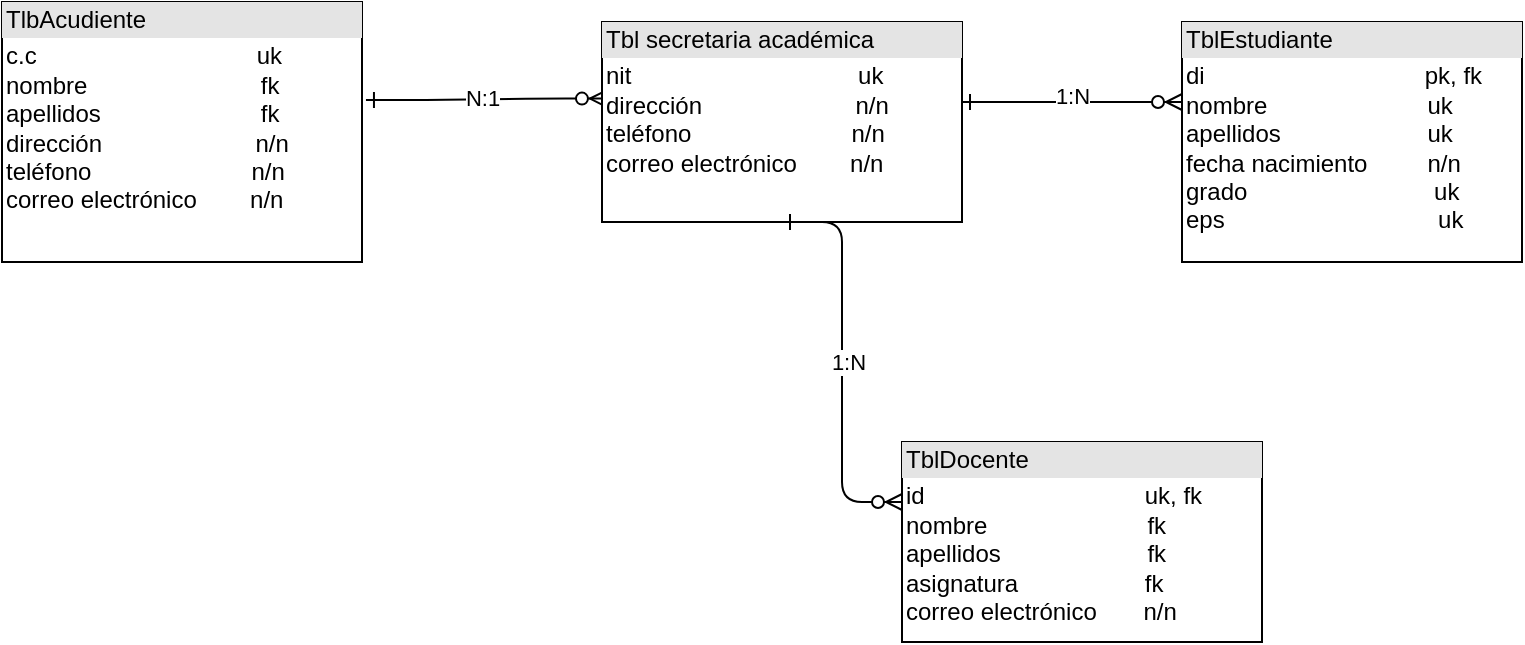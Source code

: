 <mxfile version="21.2.1" type="device" pages="4">
  <diagram id="R2lEEEUBdFMjLlhIrx00" name="Page-1">
    <mxGraphModel dx="780" dy="496" grid="1" gridSize="10" guides="1" tooltips="1" connect="1" arrows="1" fold="1" page="1" pageScale="1" pageWidth="850" pageHeight="1100" math="0" shadow="0" extFonts="Permanent Marker^https://fonts.googleapis.com/css?family=Permanent+Marker">
      <root>
        <mxCell id="0" />
        <mxCell id="1" parent="0" />
        <mxCell id="C-vyLk0tnHw3VtMMgP7b-1" value="" style="edgeStyle=entityRelationEdgeStyle;endArrow=ERzeroToMany;startArrow=ERone;endFill=1;startFill=0;entryX=0.011;entryY=0.383;entryDx=0;entryDy=0;entryPerimeter=0;exitX=1.011;exitY=0.377;exitDx=0;exitDy=0;exitPerimeter=0;" parent="1" source="2pKTSkcNP6yuRPK8El0h-33" target="2pKTSkcNP6yuRPK8El0h-34" edge="1">
          <mxGeometry width="100" height="100" relative="1" as="geometry">
            <mxPoint x="210" y="159" as="sourcePoint" />
            <mxPoint x="310" y="160" as="targetPoint" />
          </mxGeometry>
        </mxCell>
        <mxCell id="2pKTSkcNP6yuRPK8El0h-41" value="N:1" style="edgeLabel;html=1;align=center;verticalAlign=middle;resizable=0;points=[];" parent="C-vyLk0tnHw3VtMMgP7b-1" vertex="1" connectable="0">
          <mxGeometry x="-0.036" y="1" relative="1" as="geometry">
            <mxPoint as="offset" />
          </mxGeometry>
        </mxCell>
        <mxCell id="2pKTSkcNP6yuRPK8El0h-33" value="&lt;div style=&quot;box-sizing:border-box;width:100%;background:#e4e4e4;padding:2px;&quot;&gt;TlbAcudiente&lt;/div&gt;&lt;table style=&quot;width:100%;font-size:1em;&quot; cellpadding=&quot;2&quot; cellspacing=&quot;0&quot;&gt;&lt;tbody&gt;&lt;tr&gt;&lt;td&gt;c.c&amp;nbsp; &amp;nbsp; &amp;nbsp; &amp;nbsp; &amp;nbsp; &amp;nbsp; &amp;nbsp; &amp;nbsp; &amp;nbsp; &amp;nbsp; &amp;nbsp; &amp;nbsp; &amp;nbsp; &amp;nbsp; &amp;nbsp; &amp;nbsp; &amp;nbsp;uk&lt;br&gt;nombre&amp;nbsp; &amp;nbsp; &amp;nbsp; &amp;nbsp; &amp;nbsp; &amp;nbsp; &amp;nbsp; &amp;nbsp; &amp;nbsp; &amp;nbsp; &amp;nbsp; &amp;nbsp; &amp;nbsp; fk&lt;br&gt;apellidos&amp;nbsp; &amp;nbsp; &amp;nbsp; &amp;nbsp; &amp;nbsp; &amp;nbsp; &amp;nbsp; &amp;nbsp; &amp;nbsp; &amp;nbsp; &amp;nbsp; &amp;nbsp; fk&lt;br&gt;dirección&amp;nbsp; &amp;nbsp; &amp;nbsp; &amp;nbsp; &amp;nbsp; &amp;nbsp; &amp;nbsp; &amp;nbsp; &amp;nbsp; &amp;nbsp; &amp;nbsp; &amp;nbsp;n/n&amp;nbsp; &amp;nbsp; &amp;nbsp; &amp;nbsp; &amp;nbsp; teléfono&amp;nbsp; &amp;nbsp; &amp;nbsp; &amp;nbsp; &amp;nbsp; &amp;nbsp; &amp;nbsp; &amp;nbsp; &amp;nbsp; &amp;nbsp; &amp;nbsp; &amp;nbsp; n/n&lt;br&gt;correo electrónico&amp;nbsp; &amp;nbsp; &amp;nbsp; &amp;nbsp; n/n&lt;br&gt;&lt;br&gt;&lt;br&gt;&lt;br&gt;&lt;/td&gt;&lt;td&gt;&lt;br&gt;&lt;/td&gt;&lt;/tr&gt;&lt;tr&gt;&lt;td&gt;&lt;br&gt;&lt;/td&gt;&lt;td&gt;&lt;br&gt;&lt;/td&gt;&lt;/tr&gt;&lt;tr&gt;&lt;td&gt;&lt;/td&gt;&lt;td&gt;&lt;br&gt;&lt;br&gt;&lt;/td&gt;&lt;/tr&gt;&lt;/tbody&gt;&lt;/table&gt;" style="verticalAlign=top;align=left;overflow=fill;html=1;whiteSpace=wrap;" parent="1" vertex="1">
          <mxGeometry x="20" y="110" width="180" height="130" as="geometry" />
        </mxCell>
        <mxCell id="2pKTSkcNP6yuRPK8El0h-34" value="&lt;div style=&quot;box-sizing:border-box;width:100%;background:#e4e4e4;padding:2px;&quot;&gt;Tbl secretaria académica&lt;/div&gt;&lt;table style=&quot;width:100%;font-size:1em;&quot; cellpadding=&quot;2&quot; cellspacing=&quot;0&quot;&gt;&lt;tbody&gt;&lt;tr&gt;&lt;td&gt;nit&amp;nbsp; &amp;nbsp; &amp;nbsp; &amp;nbsp; &amp;nbsp; &amp;nbsp; &amp;nbsp; &amp;nbsp; &amp;nbsp; &amp;nbsp; &amp;nbsp; &amp;nbsp; &amp;nbsp; &amp;nbsp; &amp;nbsp; &amp;nbsp; &amp;nbsp; uk&lt;br&gt;dirección&amp;nbsp; &amp;nbsp; &amp;nbsp; &amp;nbsp; &amp;nbsp; &amp;nbsp; &amp;nbsp; &amp;nbsp; &amp;nbsp; &amp;nbsp; &amp;nbsp; &amp;nbsp;n/n&lt;br&gt;teléfono&amp;nbsp; &amp;nbsp; &amp;nbsp; &amp;nbsp; &amp;nbsp; &amp;nbsp; &amp;nbsp; &amp;nbsp; &amp;nbsp; &amp;nbsp; &amp;nbsp; &amp;nbsp; n/n&lt;br&gt;correo electrónico&amp;nbsp; &amp;nbsp; &amp;nbsp; &amp;nbsp; n/n&lt;br&gt;&lt;br&gt;&lt;br&gt;&lt;/td&gt;&lt;td&gt;&lt;br&gt;&lt;/td&gt;&lt;/tr&gt;&lt;tr&gt;&lt;td&gt;&lt;br&gt;&lt;/td&gt;&lt;td&gt;&lt;br&gt;&lt;/td&gt;&lt;/tr&gt;&lt;tr&gt;&lt;td&gt;&lt;/td&gt;&lt;td&gt;&lt;br&gt;&lt;/td&gt;&lt;/tr&gt;&lt;/tbody&gt;&lt;/table&gt;" style="verticalAlign=top;align=left;overflow=fill;html=1;whiteSpace=wrap;" parent="1" vertex="1">
          <mxGeometry x="320" y="120" width="180" height="100" as="geometry" />
        </mxCell>
        <mxCell id="2pKTSkcNP6yuRPK8El0h-36" value="&lt;div style=&quot;box-sizing:border-box;width:100%;background:#e4e4e4;padding:2px;&quot;&gt;TblDocente&lt;/div&gt;&lt;table style=&quot;width:100%;font-size:1em;&quot; cellpadding=&quot;2&quot; cellspacing=&quot;0&quot;&gt;&lt;tbody&gt;&lt;tr&gt;&lt;td&gt;id&amp;nbsp; &amp;nbsp; &amp;nbsp; &amp;nbsp; &amp;nbsp; &amp;nbsp; &amp;nbsp; &amp;nbsp; &amp;nbsp; &amp;nbsp; &amp;nbsp; &amp;nbsp; &amp;nbsp; &amp;nbsp; &amp;nbsp; &amp;nbsp; &amp;nbsp;uk, fk&lt;br&gt;nombre&amp;nbsp; &amp;nbsp; &amp;nbsp; &amp;nbsp; &amp;nbsp; &amp;nbsp; &amp;nbsp; &amp;nbsp; &amp;nbsp; &amp;nbsp; &amp;nbsp; &amp;nbsp; fk&lt;br&gt;apellidos&amp;nbsp; &amp;nbsp; &amp;nbsp; &amp;nbsp; &amp;nbsp; &amp;nbsp; &amp;nbsp; &amp;nbsp; &amp;nbsp; &amp;nbsp; &amp;nbsp; fk&lt;br&gt;asignatura&amp;nbsp; &amp;nbsp; &amp;nbsp; &amp;nbsp; &amp;nbsp; &amp;nbsp; &amp;nbsp; &amp;nbsp; &amp;nbsp; &amp;nbsp;fk&lt;br&gt;correo electrónico&amp;nbsp; &amp;nbsp; &amp;nbsp; &amp;nbsp;n/n&lt;br&gt;&lt;br&gt;&lt;br&gt;&lt;/td&gt;&lt;td&gt;&lt;br&gt;&lt;/td&gt;&lt;/tr&gt;&lt;tr&gt;&lt;td&gt;&lt;br&gt;&lt;/td&gt;&lt;td&gt;&lt;br&gt;&lt;/td&gt;&lt;/tr&gt;&lt;tr&gt;&lt;td&gt;&lt;/td&gt;&lt;td&gt;&lt;br&gt;&lt;/td&gt;&lt;/tr&gt;&lt;/tbody&gt;&lt;/table&gt;" style="verticalAlign=top;align=left;overflow=fill;html=1;whiteSpace=wrap;" parent="1" vertex="1">
          <mxGeometry x="470" y="330" width="180" height="100" as="geometry" />
        </mxCell>
        <mxCell id="2pKTSkcNP6yuRPK8El0h-42" value="" style="edgeStyle=entityRelationEdgeStyle;endArrow=ERzeroToMany;startArrow=ERone;endFill=1;startFill=0;" parent="1" edge="1">
          <mxGeometry width="100" height="100" relative="1" as="geometry">
            <mxPoint x="500" y="160" as="sourcePoint" />
            <mxPoint x="610" y="160" as="targetPoint" />
          </mxGeometry>
        </mxCell>
        <mxCell id="2pKTSkcNP6yuRPK8El0h-46" value="1:N" style="edgeLabel;html=1;align=center;verticalAlign=middle;resizable=0;points=[];" parent="2pKTSkcNP6yuRPK8El0h-42" vertex="1" connectable="0">
          <mxGeometry x="-0.006" y="3" relative="1" as="geometry">
            <mxPoint as="offset" />
          </mxGeometry>
        </mxCell>
        <mxCell id="7lmzkbzbQUfXQ50_nsOv-6" value="" style="edgeStyle=entityRelationEdgeStyle;endArrow=ERzeroToMany;startArrow=ERone;endFill=1;startFill=0;exitX=0.5;exitY=1;exitDx=0;exitDy=0;" parent="1" source="2pKTSkcNP6yuRPK8El0h-34" edge="1">
          <mxGeometry width="100" height="100" relative="1" as="geometry">
            <mxPoint x="420" y="290" as="sourcePoint" />
            <mxPoint x="470" y="360" as="targetPoint" />
          </mxGeometry>
        </mxCell>
        <mxCell id="7lmzkbzbQUfXQ50_nsOv-7" value="1:N" style="edgeLabel;html=1;align=center;verticalAlign=middle;resizable=0;points=[];" parent="7lmzkbzbQUfXQ50_nsOv-6" vertex="1" connectable="0">
          <mxGeometry x="-0.006" y="3" relative="1" as="geometry">
            <mxPoint as="offset" />
          </mxGeometry>
        </mxCell>
        <mxCell id="7lmzkbzbQUfXQ50_nsOv-8" value="&lt;div style=&quot;box-sizing:border-box;width:100%;background:#e4e4e4;padding:2px;&quot;&gt;TblEstudiante&lt;/div&gt;&lt;table style=&quot;width:100%;font-size:1em;&quot; cellpadding=&quot;2&quot; cellspacing=&quot;0&quot;&gt;&lt;tbody&gt;&lt;tr&gt;&lt;td&gt;di&amp;nbsp; &amp;nbsp; &amp;nbsp; &amp;nbsp; &amp;nbsp; &amp;nbsp; &amp;nbsp; &amp;nbsp; &amp;nbsp; &amp;nbsp; &amp;nbsp; &amp;nbsp; &amp;nbsp; &amp;nbsp; &amp;nbsp; &amp;nbsp; &amp;nbsp;pk, fk&lt;br&gt;nombre&amp;nbsp; &amp;nbsp; &amp;nbsp; &amp;nbsp; &amp;nbsp; &amp;nbsp; &amp;nbsp; &amp;nbsp; &amp;nbsp; &amp;nbsp; &amp;nbsp; &amp;nbsp; uk&lt;br&gt;apellidos&amp;nbsp; &amp;nbsp; &amp;nbsp; &amp;nbsp; &amp;nbsp; &amp;nbsp; &amp;nbsp; &amp;nbsp; &amp;nbsp; &amp;nbsp; &amp;nbsp; uk&lt;br&gt;fecha nacimiento&amp;nbsp; &amp;nbsp; &amp;nbsp; &amp;nbsp; &amp;nbsp;n/n&lt;br&gt;grado&amp;nbsp; &amp;nbsp; &amp;nbsp; &amp;nbsp; &amp;nbsp; &amp;nbsp; &amp;nbsp; &amp;nbsp; &amp;nbsp; &amp;nbsp; &amp;nbsp; &amp;nbsp; &amp;nbsp; &amp;nbsp; uk&lt;br&gt;eps&amp;nbsp; &amp;nbsp; &amp;nbsp; &amp;nbsp; &amp;nbsp; &amp;nbsp; &amp;nbsp; &amp;nbsp; &amp;nbsp; &amp;nbsp; &amp;nbsp; &amp;nbsp; &amp;nbsp; &amp;nbsp; &amp;nbsp; &amp;nbsp; uk&lt;br&gt;&lt;br&gt;&lt;/td&gt;&lt;td&gt;&lt;br&gt;&lt;/td&gt;&lt;/tr&gt;&lt;tr&gt;&lt;td&gt;&lt;br&gt;&lt;/td&gt;&lt;td&gt;&lt;br&gt;&lt;/td&gt;&lt;/tr&gt;&lt;tr&gt;&lt;td&gt;&lt;/td&gt;&lt;td&gt;&lt;br&gt;&lt;/td&gt;&lt;/tr&gt;&lt;/tbody&gt;&lt;/table&gt;" style="verticalAlign=top;align=left;overflow=fill;html=1;whiteSpace=wrap;" parent="1" vertex="1">
          <mxGeometry x="610" y="120" width="170" height="120" as="geometry" />
        </mxCell>
      </root>
    </mxGraphModel>
  </diagram>
  <diagram id="4NOjPmBOG4UPvg6rw3Ei" name="Página-2">
    <mxGraphModel dx="780" dy="496" grid="1" gridSize="10" guides="1" tooltips="1" connect="1" arrows="1" fold="1" page="1" pageScale="1" pageWidth="827" pageHeight="1169" math="0" shadow="0">
      <root>
        <mxCell id="0" />
        <mxCell id="1" parent="0" />
        <mxCell id="dAI30WU3Wbv7SUQRTG4h-1" value="Acudiente" style="whiteSpace=wrap;html=1;align=center;" parent="1" vertex="1">
          <mxGeometry x="80" y="200" width="70" height="40" as="geometry" />
        </mxCell>
        <mxCell id="dAI30WU3Wbv7SUQRTG4h-2" value="Secretaria Académica" style="whiteSpace=wrap;html=1;align=center;" parent="1" vertex="1">
          <mxGeometry x="365" y="200" width="70" height="40" as="geometry" />
        </mxCell>
        <mxCell id="dAI30WU3Wbv7SUQRTG4h-3" value="Estudiante" style="whiteSpace=wrap;html=1;align=center;" parent="1" vertex="1">
          <mxGeometry x="660" y="200" width="70" height="40" as="geometry" />
        </mxCell>
        <mxCell id="dAI30WU3Wbv7SUQRTG4h-4" value="Contacta" style="shape=rhombus;perimeter=rhombusPerimeter;whiteSpace=wrap;html=1;align=center;fillColor=#b1ddf0;strokeColor=#10739e;" parent="1" vertex="1">
          <mxGeometry x="210" y="200" width="90" height="40" as="geometry" />
        </mxCell>
        <mxCell id="dAI30WU3Wbv7SUQRTG4h-5" value="Registra" style="shape=rhombus;perimeter=rhombusPerimeter;whiteSpace=wrap;html=1;align=center;fillColor=#b1ddf0;strokeColor=#10739e;" parent="1" vertex="1">
          <mxGeometry x="510" y="200" width="90" height="40" as="geometry" />
        </mxCell>
        <mxCell id="dAI30WU3Wbv7SUQRTG4h-7" value="" style="endArrow=none;html=1;rounded=0;exitX=1;exitY=0.5;exitDx=0;exitDy=0;entryX=0;entryY=0.5;entryDx=0;entryDy=0;" parent="1" source="dAI30WU3Wbv7SUQRTG4h-4" target="dAI30WU3Wbv7SUQRTG4h-2" edge="1">
          <mxGeometry width="50" height="50" relative="1" as="geometry">
            <mxPoint x="380" y="280" as="sourcePoint" />
            <mxPoint x="430" y="230" as="targetPoint" />
          </mxGeometry>
        </mxCell>
        <mxCell id="dAI30WU3Wbv7SUQRTG4h-8" value="" style="endArrow=none;html=1;rounded=0;exitX=1;exitY=0.5;exitDx=0;exitDy=0;entryX=0;entryY=0.5;entryDx=0;entryDy=0;" parent="1" source="dAI30WU3Wbv7SUQRTG4h-1" target="dAI30WU3Wbv7SUQRTG4h-4" edge="1">
          <mxGeometry width="50" height="50" relative="1" as="geometry">
            <mxPoint x="150" y="245" as="sourcePoint" />
            <mxPoint x="200" y="195" as="targetPoint" />
          </mxGeometry>
        </mxCell>
        <mxCell id="dAI30WU3Wbv7SUQRTG4h-9" value="&lt;b&gt;C.C&lt;/b&gt;" style="ellipse;whiteSpace=wrap;html=1;align=center;fillColor=#fa6800;fontColor=#000000;strokeColor=#C73500;" parent="1" vertex="1">
          <mxGeometry x="10" y="120" width="60" height="40" as="geometry" />
        </mxCell>
        <mxCell id="dAI30WU3Wbv7SUQRTG4h-10" value="Nombre" style="ellipse;whiteSpace=wrap;html=1;align=center;" parent="1" vertex="1">
          <mxGeometry x="90" y="120" width="60" height="40" as="geometry" />
        </mxCell>
        <mxCell id="dAI30WU3Wbv7SUQRTG4h-11" value="Apellidos" style="ellipse;whiteSpace=wrap;html=1;align=center;" parent="1" vertex="1">
          <mxGeometry x="160" y="120" width="60" height="40" as="geometry" />
        </mxCell>
        <mxCell id="dAI30WU3Wbv7SUQRTG4h-12" value="Teléfono" style="ellipse;whiteSpace=wrap;html=1;align=center;" parent="1" vertex="1">
          <mxGeometry x="10" y="280" width="60" height="40" as="geometry" />
        </mxCell>
        <mxCell id="dAI30WU3Wbv7SUQRTG4h-13" value="Dirección" style="ellipse;whiteSpace=wrap;html=1;align=center;" parent="1" vertex="1">
          <mxGeometry x="85" y="280" width="60" height="40" as="geometry" />
        </mxCell>
        <mxCell id="dAI30WU3Wbv7SUQRTG4h-14" value="Correo Electrónico" style="ellipse;whiteSpace=wrap;html=1;align=center;" parent="1" vertex="1">
          <mxGeometry x="160" y="280" width="70" height="40" as="geometry" />
        </mxCell>
        <mxCell id="dAI30WU3Wbv7SUQRTG4h-15" value="" style="endArrow=none;html=1;rounded=0;" parent="1" edge="1">
          <mxGeometry width="50" height="50" relative="1" as="geometry">
            <mxPoint x="120" y="200" as="sourcePoint" />
            <mxPoint x="120" y="160" as="targetPoint" />
          </mxGeometry>
        </mxCell>
        <mxCell id="dAI30WU3Wbv7SUQRTG4h-16" value="" style="endArrow=none;html=1;rounded=0;entryX=0.5;entryY=1;entryDx=0;entryDy=0;" parent="1" target="dAI30WU3Wbv7SUQRTG4h-11" edge="1">
          <mxGeometry width="50" height="50" relative="1" as="geometry">
            <mxPoint x="120" y="200" as="sourcePoint" />
            <mxPoint x="170" y="150" as="targetPoint" />
          </mxGeometry>
        </mxCell>
        <mxCell id="dAI30WU3Wbv7SUQRTG4h-17" value="" style="endArrow=none;html=1;rounded=0;exitX=0.5;exitY=1;exitDx=0;exitDy=0;" parent="1" source="dAI30WU3Wbv7SUQRTG4h-9" edge="1">
          <mxGeometry width="50" height="50" relative="1" as="geometry">
            <mxPoint x="70" y="250" as="sourcePoint" />
            <mxPoint x="120" y="200" as="targetPoint" />
          </mxGeometry>
        </mxCell>
        <mxCell id="dAI30WU3Wbv7SUQRTG4h-18" value="" style="endArrow=none;html=1;rounded=0;" parent="1" edge="1">
          <mxGeometry width="50" height="50" relative="1" as="geometry">
            <mxPoint x="120" y="280" as="sourcePoint" />
            <mxPoint x="120" y="240" as="targetPoint" />
          </mxGeometry>
        </mxCell>
        <mxCell id="dAI30WU3Wbv7SUQRTG4h-20" value="" style="endArrow=none;html=1;rounded=0;exitX=0.733;exitY=0.058;exitDx=0;exitDy=0;exitPerimeter=0;" parent="1" source="dAI30WU3Wbv7SUQRTG4h-12" edge="1">
          <mxGeometry width="50" height="50" relative="1" as="geometry">
            <mxPoint x="70" y="290" as="sourcePoint" />
            <mxPoint x="120" y="240" as="targetPoint" />
          </mxGeometry>
        </mxCell>
        <mxCell id="dAI30WU3Wbv7SUQRTG4h-21" value="" style="endArrow=none;html=1;rounded=0;exitX=0.5;exitY=0;exitDx=0;exitDy=0;" parent="1" source="dAI30WU3Wbv7SUQRTG4h-14" edge="1">
          <mxGeometry width="50" height="50" relative="1" as="geometry">
            <mxPoint x="70" y="290" as="sourcePoint" />
            <mxPoint x="120" y="240" as="targetPoint" />
          </mxGeometry>
        </mxCell>
        <mxCell id="dAI30WU3Wbv7SUQRTG4h-22" value="" style="endArrow=none;html=1;rounded=0;exitX=1;exitY=0.5;exitDx=0;exitDy=0;entryX=0;entryY=0.5;entryDx=0;entryDy=0;" parent="1" source="dAI30WU3Wbv7SUQRTG4h-2" target="dAI30WU3Wbv7SUQRTG4h-5" edge="1">
          <mxGeometry width="50" height="50" relative="1" as="geometry">
            <mxPoint x="450" y="260" as="sourcePoint" />
            <mxPoint x="500" y="210" as="targetPoint" />
          </mxGeometry>
        </mxCell>
        <mxCell id="dAI30WU3Wbv7SUQRTG4h-23" value="" style="endArrow=none;html=1;rounded=0;exitX=1;exitY=0.5;exitDx=0;exitDy=0;entryX=0;entryY=0.5;entryDx=0;entryDy=0;" parent="1" source="dAI30WU3Wbv7SUQRTG4h-5" target="dAI30WU3Wbv7SUQRTG4h-3" edge="1">
          <mxGeometry width="50" height="50" relative="1" as="geometry">
            <mxPoint x="630" y="270" as="sourcePoint" />
            <mxPoint x="680" y="220" as="targetPoint" />
          </mxGeometry>
        </mxCell>
        <mxCell id="dAI30WU3Wbv7SUQRTG4h-24" value="&lt;b&gt;NIT&lt;/b&gt;" style="ellipse;whiteSpace=wrap;html=1;align=center;fillColor=#fa6800;fontColor=#000000;strokeColor=#C73500;" parent="1" vertex="1">
          <mxGeometry x="310" y="120" width="60" height="40" as="geometry" />
        </mxCell>
        <mxCell id="dAI30WU3Wbv7SUQRTG4h-25" value="Dirección" style="ellipse;whiteSpace=wrap;html=1;align=center;" parent="1" vertex="1">
          <mxGeometry x="375" y="120" width="60" height="40" as="geometry" />
        </mxCell>
        <mxCell id="dAI30WU3Wbv7SUQRTG4h-26" value="Teléfono" style="ellipse;whiteSpace=wrap;html=1;align=center;" parent="1" vertex="1">
          <mxGeometry x="440" y="120" width="60" height="40" as="geometry" />
        </mxCell>
        <mxCell id="dAI30WU3Wbv7SUQRTG4h-27" value="&lt;b&gt;D.I&lt;/b&gt;" style="ellipse;whiteSpace=wrap;html=1;align=center;fillColor=#fa6800;fontColor=#000000;strokeColor=#C73500;" parent="1" vertex="1">
          <mxGeometry x="590" y="120" width="60" height="40" as="geometry" />
        </mxCell>
        <mxCell id="dAI30WU3Wbv7SUQRTG4h-28" value="Nombre" style="ellipse;whiteSpace=wrap;html=1;align=center;" parent="1" vertex="1">
          <mxGeometry x="660" y="120" width="60" height="40" as="geometry" />
        </mxCell>
        <mxCell id="dAI30WU3Wbv7SUQRTG4h-29" value="Grado" style="ellipse;whiteSpace=wrap;html=1;align=center;" parent="1" vertex="1">
          <mxGeometry x="665" y="280" width="60" height="40" as="geometry" />
        </mxCell>
        <mxCell id="dAI30WU3Wbv7SUQRTG4h-30" value="" style="endArrow=none;html=1;rounded=0;exitX=0.5;exitY=0;exitDx=0;exitDy=0;" parent="1" source="dAI30WU3Wbv7SUQRTG4h-2" edge="1">
          <mxGeometry width="50" height="50" relative="1" as="geometry">
            <mxPoint x="400" y="190" as="sourcePoint" />
            <mxPoint x="400" y="160" as="targetPoint" />
          </mxGeometry>
        </mxCell>
        <mxCell id="dAI30WU3Wbv7SUQRTG4h-31" value="" style="endArrow=none;html=1;rounded=0;exitX=0.5;exitY=0;exitDx=0;exitDy=0;" parent="1" source="dAI30WU3Wbv7SUQRTG4h-2" edge="1">
          <mxGeometry width="50" height="50" relative="1" as="geometry">
            <mxPoint x="420" y="200" as="sourcePoint" />
            <mxPoint x="460" y="160" as="targetPoint" />
          </mxGeometry>
        </mxCell>
        <mxCell id="dAI30WU3Wbv7SUQRTG4h-32" value="" style="endArrow=none;html=1;rounded=0;entryX=0.5;entryY=0;entryDx=0;entryDy=0;" parent="1" target="dAI30WU3Wbv7SUQRTG4h-2" edge="1">
          <mxGeometry width="50" height="50" relative="1" as="geometry">
            <mxPoint x="340" y="160" as="sourcePoint" />
            <mxPoint x="420" y="200" as="targetPoint" />
          </mxGeometry>
        </mxCell>
        <mxCell id="dAI30WU3Wbv7SUQRTG4h-33" value="Docente" style="whiteSpace=wrap;html=1;align=center;" parent="1" vertex="1">
          <mxGeometry x="370" y="400" width="70" height="40" as="geometry" />
        </mxCell>
        <mxCell id="dAI30WU3Wbv7SUQRTG4h-34" value="Gestiona Documentos" style="shape=rhombus;perimeter=rhombusPerimeter;whiteSpace=wrap;html=1;align=center;fillColor=#b1ddf0;strokeColor=#10739e;" parent="1" vertex="1">
          <mxGeometry x="340" y="300" width="120" height="50" as="geometry" />
        </mxCell>
        <mxCell id="dAI30WU3Wbv7SUQRTG4h-36" value="Apellido" style="ellipse;whiteSpace=wrap;html=1;align=center;" parent="1" vertex="1">
          <mxGeometry x="730" y="120" width="60" height="40" as="geometry" />
        </mxCell>
        <mxCell id="dAI30WU3Wbv7SUQRTG4h-37" value="Eps" style="ellipse;whiteSpace=wrap;html=1;align=center;" parent="1" vertex="1">
          <mxGeometry x="600" y="280" width="60" height="40" as="geometry" />
        </mxCell>
        <mxCell id="dAI30WU3Wbv7SUQRTG4h-38" value="Fecha Nacimiento" style="ellipse;whiteSpace=wrap;html=1;align=center;" parent="1" vertex="1">
          <mxGeometry x="730" y="280" width="70" height="40" as="geometry" />
        </mxCell>
        <mxCell id="dAI30WU3Wbv7SUQRTG4h-39" value="" style="endArrow=none;html=1;rounded=0;entryX=0.5;entryY=1;entryDx=0;entryDy=0;" parent="1" target="dAI30WU3Wbv7SUQRTG4h-36" edge="1">
          <mxGeometry width="50" height="50" relative="1" as="geometry">
            <mxPoint x="690" y="200" as="sourcePoint" />
            <mxPoint x="740" y="150" as="targetPoint" />
          </mxGeometry>
        </mxCell>
        <mxCell id="dAI30WU3Wbv7SUQRTG4h-40" value="" style="endArrow=none;html=1;rounded=0;" parent="1" edge="1">
          <mxGeometry width="50" height="50" relative="1" as="geometry">
            <mxPoint x="690" y="200" as="sourcePoint" />
            <mxPoint x="690" y="160" as="targetPoint" />
          </mxGeometry>
        </mxCell>
        <mxCell id="dAI30WU3Wbv7SUQRTG4h-41" value="" style="endArrow=none;html=1;rounded=0;exitX=0.5;exitY=1;exitDx=0;exitDy=0;" parent="1" source="dAI30WU3Wbv7SUQRTG4h-27" edge="1">
          <mxGeometry width="50" height="50" relative="1" as="geometry">
            <mxPoint x="630" y="245" as="sourcePoint" />
            <mxPoint x="690" y="200" as="targetPoint" />
          </mxGeometry>
        </mxCell>
        <mxCell id="dAI30WU3Wbv7SUQRTG4h-44" value="" style="endArrow=none;html=1;rounded=0;" parent="1" edge="1">
          <mxGeometry width="50" height="50" relative="1" as="geometry">
            <mxPoint x="690" y="280" as="sourcePoint" />
            <mxPoint x="690" y="240" as="targetPoint" />
          </mxGeometry>
        </mxCell>
        <mxCell id="dAI30WU3Wbv7SUQRTG4h-47" value="" style="endArrow=none;html=1;rounded=0;exitX=0.5;exitY=0;exitDx=0;exitDy=0;" parent="1" source="dAI30WU3Wbv7SUQRTG4h-37" edge="1">
          <mxGeometry width="50" height="50" relative="1" as="geometry">
            <mxPoint x="640" y="290" as="sourcePoint" />
            <mxPoint x="690" y="240" as="targetPoint" />
          </mxGeometry>
        </mxCell>
        <mxCell id="dAI30WU3Wbv7SUQRTG4h-48" value="" style="endArrow=none;html=1;rounded=0;exitX=0.5;exitY=0;exitDx=0;exitDy=0;" parent="1" source="dAI30WU3Wbv7SUQRTG4h-38" edge="1">
          <mxGeometry width="50" height="50" relative="1" as="geometry">
            <mxPoint x="670" y="300" as="sourcePoint" />
            <mxPoint x="690" y="240" as="targetPoint" />
          </mxGeometry>
        </mxCell>
        <mxCell id="dAI30WU3Wbv7SUQRTG4h-49" value="" style="endArrow=none;html=1;rounded=0;exitX=0.5;exitY=0;exitDx=0;exitDy=0;entryX=0.5;entryY=1;entryDx=0;entryDy=0;" parent="1" source="dAI30WU3Wbv7SUQRTG4h-34" target="dAI30WU3Wbv7SUQRTG4h-2" edge="1">
          <mxGeometry width="50" height="50" relative="1" as="geometry">
            <mxPoint x="380" y="280" as="sourcePoint" />
            <mxPoint x="430" y="230" as="targetPoint" />
          </mxGeometry>
        </mxCell>
        <mxCell id="dAI30WU3Wbv7SUQRTG4h-50" value="" style="endArrow=none;html=1;rounded=0;exitX=0.4;exitY=-0.058;exitDx=0;exitDy=0;exitPerimeter=0;entryX=0.5;entryY=1;entryDx=0;entryDy=0;" parent="1" source="dAI30WU3Wbv7SUQRTG4h-33" edge="1" target="dAI30WU3Wbv7SUQRTG4h-34">
          <mxGeometry width="50" height="50" relative="1" as="geometry">
            <mxPoint x="350" y="390" as="sourcePoint" />
            <mxPoint x="400" y="360" as="targetPoint" />
          </mxGeometry>
        </mxCell>
        <mxCell id="dAI30WU3Wbv7SUQRTG4h-51" value="Teléfono" style="ellipse;whiteSpace=wrap;html=1;align=center;" parent="1" vertex="1">
          <mxGeometry x="305" y="250" width="60" height="40" as="geometry" />
        </mxCell>
        <mxCell id="dAI30WU3Wbv7SUQRTG4h-52" value="Nombre" style="ellipse;whiteSpace=wrap;html=1;align=center;" parent="1" vertex="1">
          <mxGeometry x="290" y="480" width="60" height="40" as="geometry" />
        </mxCell>
        <mxCell id="dAI30WU3Wbv7SUQRTG4h-53" value="Apellidos" style="ellipse;whiteSpace=wrap;html=1;align=center;" parent="1" vertex="1">
          <mxGeometry x="365" y="480" width="60" height="40" as="geometry" />
        </mxCell>
        <mxCell id="dAI30WU3Wbv7SUQRTG4h-54" value="Asignatura" style="ellipse;whiteSpace=wrap;html=1;align=center;" parent="1" vertex="1">
          <mxGeometry x="435" y="480" width="60" height="40" as="geometry" />
        </mxCell>
        <mxCell id="dAI30WU3Wbv7SUQRTG4h-55" value="Correo Electrónico" style="ellipse;whiteSpace=wrap;html=1;align=center;" parent="1" vertex="1">
          <mxGeometry x="470" y="400" width="70" height="40" as="geometry" />
        </mxCell>
        <mxCell id="dAI30WU3Wbv7SUQRTG4h-56" value="ID" style="ellipse;whiteSpace=wrap;html=1;align=center;fillColor=#fa6800;fontColor=#000000;strokeColor=#C73500;" parent="1" vertex="1">
          <mxGeometry x="280" y="400" width="60" height="40" as="geometry" />
        </mxCell>
        <mxCell id="dAI30WU3Wbv7SUQRTG4h-57" value="" style="endArrow=none;html=1;rounded=0;" parent="1" edge="1">
          <mxGeometry width="50" height="50" relative="1" as="geometry">
            <mxPoint x="400" y="480" as="sourcePoint" />
            <mxPoint x="400" y="440" as="targetPoint" />
          </mxGeometry>
        </mxCell>
        <mxCell id="dAI30WU3Wbv7SUQRTG4h-58" value="" style="endArrow=none;html=1;rounded=0;exitX=0.5;exitY=0;exitDx=0;exitDy=0;" parent="1" source="dAI30WU3Wbv7SUQRTG4h-52" edge="1">
          <mxGeometry width="50" height="50" relative="1" as="geometry">
            <mxPoint x="350" y="490" as="sourcePoint" />
            <mxPoint x="400" y="440" as="targetPoint" />
          </mxGeometry>
        </mxCell>
        <mxCell id="dAI30WU3Wbv7SUQRTG4h-59" value="" style="endArrow=none;html=1;rounded=0;exitX=0.5;exitY=0;exitDx=0;exitDy=0;" parent="1" source="dAI30WU3Wbv7SUQRTG4h-54" edge="1">
          <mxGeometry width="50" height="50" relative="1" as="geometry">
            <mxPoint x="370" y="490" as="sourcePoint" />
            <mxPoint x="400" y="440" as="targetPoint" />
          </mxGeometry>
        </mxCell>
        <mxCell id="dAI30WU3Wbv7SUQRTG4h-61" value="" style="endArrow=none;html=1;rounded=0;entryX=0;entryY=0.5;entryDx=0;entryDy=0;exitX=1;exitY=0.5;exitDx=0;exitDy=0;" parent="1" source="dAI30WU3Wbv7SUQRTG4h-56" target="dAI30WU3Wbv7SUQRTG4h-33" edge="1">
          <mxGeometry width="50" height="50" relative="1" as="geometry">
            <mxPoint x="340" y="415" as="sourcePoint" />
            <mxPoint x="380" y="445" as="targetPoint" />
          </mxGeometry>
        </mxCell>
        <mxCell id="dAI30WU3Wbv7SUQRTG4h-62" value="" style="endArrow=none;html=1;rounded=0;exitX=1;exitY=0.5;exitDx=0;exitDy=0;" parent="1" source="dAI30WU3Wbv7SUQRTG4h-33" edge="1">
          <mxGeometry width="50" height="50" relative="1" as="geometry">
            <mxPoint x="420" y="470" as="sourcePoint" />
            <mxPoint x="470" y="420" as="targetPoint" />
          </mxGeometry>
        </mxCell>
        <mxCell id="ElcW7m1PwCLI6gZYqQD6-1" value="" style="endArrow=none;html=1;rounded=0;exitX=1;exitY=0;exitDx=0;exitDy=0;entryX=0;entryY=1;entryDx=0;entryDy=0;" parent="1" source="dAI30WU3Wbv7SUQRTG4h-51" target="dAI30WU3Wbv7SUQRTG4h-2" edge="1">
          <mxGeometry width="50" height="50" relative="1" as="geometry">
            <mxPoint x="330" y="290" as="sourcePoint" />
            <mxPoint x="370" y="250" as="targetPoint" />
          </mxGeometry>
        </mxCell>
      </root>
    </mxGraphModel>
  </diagram>
  <diagram id="Hw03MSXJxud7SEZgga72" name="Página-3">
    <mxGraphModel dx="780" dy="496" grid="1" gridSize="10" guides="1" tooltips="1" connect="1" arrows="1" fold="1" page="1" pageScale="1" pageWidth="827" pageHeight="1169" math="0" shadow="0">
      <root>
        <mxCell id="0" />
        <mxCell id="1" parent="0" />
        <mxCell id="vUTe_-UFWOCUjAEglEF5-1" value="Table" style="shape=table;startSize=30;container=1;collapsible=1;childLayout=tableLayout;fixedRows=1;rowLines=0;fontStyle=1;align=center;resizeLast=1;html=1;" parent="1" vertex="1">
          <mxGeometry x="310" y="180" width="180" height="150" as="geometry" />
        </mxCell>
        <mxCell id="vUTe_-UFWOCUjAEglEF5-2" value="" style="shape=tableRow;horizontal=0;startSize=0;swimlaneHead=0;swimlaneBody=0;fillColor=none;collapsible=0;dropTarget=0;points=[[0,0.5],[1,0.5]];portConstraint=eastwest;top=0;left=0;right=0;bottom=1;" parent="vUTe_-UFWOCUjAEglEF5-1" vertex="1">
          <mxGeometry y="30" width="180" height="30" as="geometry" />
        </mxCell>
        <mxCell id="vUTe_-UFWOCUjAEglEF5-3" value="PK" style="shape=partialRectangle;connectable=0;fillColor=none;top=0;left=0;bottom=0;right=0;fontStyle=1;overflow=hidden;whiteSpace=wrap;html=1;" parent="vUTe_-UFWOCUjAEglEF5-2" vertex="1">
          <mxGeometry width="30" height="30" as="geometry">
            <mxRectangle width="30" height="30" as="alternateBounds" />
          </mxGeometry>
        </mxCell>
        <mxCell id="vUTe_-UFWOCUjAEglEF5-4" value="UniqueID" style="shape=partialRectangle;connectable=0;fillColor=none;top=0;left=0;bottom=0;right=0;align=left;spacingLeft=6;fontStyle=5;overflow=hidden;whiteSpace=wrap;html=1;" parent="vUTe_-UFWOCUjAEglEF5-2" vertex="1">
          <mxGeometry x="30" width="150" height="30" as="geometry">
            <mxRectangle width="150" height="30" as="alternateBounds" />
          </mxGeometry>
        </mxCell>
        <mxCell id="vUTe_-UFWOCUjAEglEF5-5" value="" style="shape=tableRow;horizontal=0;startSize=0;swimlaneHead=0;swimlaneBody=0;fillColor=none;collapsible=0;dropTarget=0;points=[[0,0.5],[1,0.5]];portConstraint=eastwest;top=0;left=0;right=0;bottom=0;" parent="vUTe_-UFWOCUjAEglEF5-1" vertex="1">
          <mxGeometry y="60" width="180" height="30" as="geometry" />
        </mxCell>
        <mxCell id="vUTe_-UFWOCUjAEglEF5-6" value="" style="shape=partialRectangle;connectable=0;fillColor=none;top=0;left=0;bottom=0;right=0;editable=1;overflow=hidden;whiteSpace=wrap;html=1;" parent="vUTe_-UFWOCUjAEglEF5-5" vertex="1">
          <mxGeometry width="30" height="30" as="geometry">
            <mxRectangle width="30" height="30" as="alternateBounds" />
          </mxGeometry>
        </mxCell>
        <mxCell id="vUTe_-UFWOCUjAEglEF5-7" value="Row 1" style="shape=partialRectangle;connectable=0;fillColor=none;top=0;left=0;bottom=0;right=0;align=left;spacingLeft=6;overflow=hidden;whiteSpace=wrap;html=1;" parent="vUTe_-UFWOCUjAEglEF5-5" vertex="1">
          <mxGeometry x="30" width="150" height="30" as="geometry">
            <mxRectangle width="150" height="30" as="alternateBounds" />
          </mxGeometry>
        </mxCell>
        <mxCell id="vUTe_-UFWOCUjAEglEF5-8" value="" style="shape=tableRow;horizontal=0;startSize=0;swimlaneHead=0;swimlaneBody=0;fillColor=none;collapsible=0;dropTarget=0;points=[[0,0.5],[1,0.5]];portConstraint=eastwest;top=0;left=0;right=0;bottom=0;" parent="vUTe_-UFWOCUjAEglEF5-1" vertex="1">
          <mxGeometry y="90" width="180" height="30" as="geometry" />
        </mxCell>
        <mxCell id="vUTe_-UFWOCUjAEglEF5-9" value="" style="shape=partialRectangle;connectable=0;fillColor=none;top=0;left=0;bottom=0;right=0;editable=1;overflow=hidden;whiteSpace=wrap;html=1;" parent="vUTe_-UFWOCUjAEglEF5-8" vertex="1">
          <mxGeometry width="30" height="30" as="geometry">
            <mxRectangle width="30" height="30" as="alternateBounds" />
          </mxGeometry>
        </mxCell>
        <mxCell id="vUTe_-UFWOCUjAEglEF5-10" value="Row 2" style="shape=partialRectangle;connectable=0;fillColor=none;top=0;left=0;bottom=0;right=0;align=left;spacingLeft=6;overflow=hidden;whiteSpace=wrap;html=1;" parent="vUTe_-UFWOCUjAEglEF5-8" vertex="1">
          <mxGeometry x="30" width="150" height="30" as="geometry">
            <mxRectangle width="150" height="30" as="alternateBounds" />
          </mxGeometry>
        </mxCell>
        <mxCell id="vUTe_-UFWOCUjAEglEF5-11" value="" style="shape=tableRow;horizontal=0;startSize=0;swimlaneHead=0;swimlaneBody=0;fillColor=none;collapsible=0;dropTarget=0;points=[[0,0.5],[1,0.5]];portConstraint=eastwest;top=0;left=0;right=0;bottom=0;" parent="vUTe_-UFWOCUjAEglEF5-1" vertex="1">
          <mxGeometry y="120" width="180" height="30" as="geometry" />
        </mxCell>
        <mxCell id="vUTe_-UFWOCUjAEglEF5-12" value="" style="shape=partialRectangle;connectable=0;fillColor=none;top=0;left=0;bottom=0;right=0;editable=1;overflow=hidden;whiteSpace=wrap;html=1;" parent="vUTe_-UFWOCUjAEglEF5-11" vertex="1">
          <mxGeometry width="30" height="30" as="geometry">
            <mxRectangle width="30" height="30" as="alternateBounds" />
          </mxGeometry>
        </mxCell>
        <mxCell id="vUTe_-UFWOCUjAEglEF5-13" value="Row 3" style="shape=partialRectangle;connectable=0;fillColor=none;top=0;left=0;bottom=0;right=0;align=left;spacingLeft=6;overflow=hidden;whiteSpace=wrap;html=1;" parent="vUTe_-UFWOCUjAEglEF5-11" vertex="1">
          <mxGeometry x="30" width="150" height="30" as="geometry">
            <mxRectangle width="150" height="30" as="alternateBounds" />
          </mxGeometry>
        </mxCell>
        <mxCell id="vUTe_-UFWOCUjAEglEF5-14" value="Classname" style="swimlane;fontStyle=0;childLayout=stackLayout;horizontal=1;startSize=26;fillColor=none;horizontalStack=0;resizeParent=1;resizeParentMax=0;resizeLast=0;collapsible=1;marginBottom=0;whiteSpace=wrap;html=1;" parent="1" vertex="1">
          <mxGeometry x="330" y="200" width="140" height="104" as="geometry" />
        </mxCell>
        <mxCell id="vUTe_-UFWOCUjAEglEF5-15" value="+ field: type" style="text;strokeColor=none;fillColor=none;align=left;verticalAlign=top;spacingLeft=4;spacingRight=4;overflow=hidden;rotatable=0;points=[[0,0.5],[1,0.5]];portConstraint=eastwest;whiteSpace=wrap;html=1;" parent="vUTe_-UFWOCUjAEglEF5-14" vertex="1">
          <mxGeometry y="26" width="140" height="26" as="geometry" />
        </mxCell>
        <mxCell id="vUTe_-UFWOCUjAEglEF5-16" value="+ field: type" style="text;strokeColor=none;fillColor=none;align=left;verticalAlign=top;spacingLeft=4;spacingRight=4;overflow=hidden;rotatable=0;points=[[0,0.5],[1,0.5]];portConstraint=eastwest;whiteSpace=wrap;html=1;" parent="vUTe_-UFWOCUjAEglEF5-14" vertex="1">
          <mxGeometry y="52" width="140" height="26" as="geometry" />
        </mxCell>
        <mxCell id="vUTe_-UFWOCUjAEglEF5-17" value="+ field: type" style="text;strokeColor=none;fillColor=none;align=left;verticalAlign=top;spacingLeft=4;spacingRight=4;overflow=hidden;rotatable=0;points=[[0,0.5],[1,0.5]];portConstraint=eastwest;whiteSpace=wrap;html=1;" parent="vUTe_-UFWOCUjAEglEF5-14" vertex="1">
          <mxGeometry y="78" width="140" height="26" as="geometry" />
        </mxCell>
        <mxCell id="vUTe_-UFWOCUjAEglEF5-18" value="&lt;div style=&quot;box-sizing:border-box;width:100%;background:#e4e4e4;padding:2px;&quot;&gt;Tablename&lt;/div&gt;&lt;table style=&quot;width:100%;font-size:1em;&quot; cellpadding=&quot;2&quot; cellspacing=&quot;0&quot;&gt;&lt;tr&gt;&lt;td&gt;PK&lt;/td&gt;&lt;td&gt;uniqueId&lt;/td&gt;&lt;/tr&gt;&lt;tr&gt;&lt;td&gt;FK1&lt;/td&gt;&lt;td&gt;foreignKey&lt;/td&gt;&lt;/tr&gt;&lt;tr&gt;&lt;td&gt;&lt;/td&gt;&lt;td&gt;fieldname&lt;/td&gt;&lt;/tr&gt;&lt;/table&gt;" style="verticalAlign=top;align=left;overflow=fill;html=1;whiteSpace=wrap;" parent="1" vertex="1">
          <mxGeometry x="310" y="210" width="180" height="90" as="geometry" />
        </mxCell>
      </root>
    </mxGraphModel>
  </diagram>
  <diagram id="nouDA0q6EVT7sBMa9jog" name="Página-4">
    <mxGraphModel dx="780" dy="496" grid="1" gridSize="10" guides="1" tooltips="1" connect="1" arrows="1" fold="1" page="1" pageScale="1" pageWidth="827" pageHeight="1169" math="0" shadow="0">
      <root>
        <mxCell id="0" />
        <mxCell id="1" parent="0" />
        <mxCell id="pnXBgdhHf-lV4uvE4T0u-1" value="&lt;div style=&quot;box-sizing:border-box;width:100%;background:#e4e4e4;padding:2px;&quot;&gt;Tablename&lt;/div&gt;&lt;table style=&quot;width:100%;font-size:1em;&quot; cellpadding=&quot;2&quot; cellspacing=&quot;0&quot;&gt;&lt;tr&gt;&lt;td&gt;PK&lt;/td&gt;&lt;td&gt;uniqueId&lt;/td&gt;&lt;/tr&gt;&lt;tr&gt;&lt;td&gt;FK1&lt;/td&gt;&lt;td&gt;foreignKey&lt;/td&gt;&lt;/tr&gt;&lt;tr&gt;&lt;td&gt;&lt;/td&gt;&lt;td&gt;fieldname&lt;/td&gt;&lt;/tr&gt;&lt;/table&gt;" style="verticalAlign=top;align=left;overflow=fill;html=1;whiteSpace=wrap;" parent="1" vertex="1">
          <mxGeometry x="310" y="210" width="180" height="90" as="geometry" />
        </mxCell>
      </root>
    </mxGraphModel>
  </diagram>
</mxfile>
